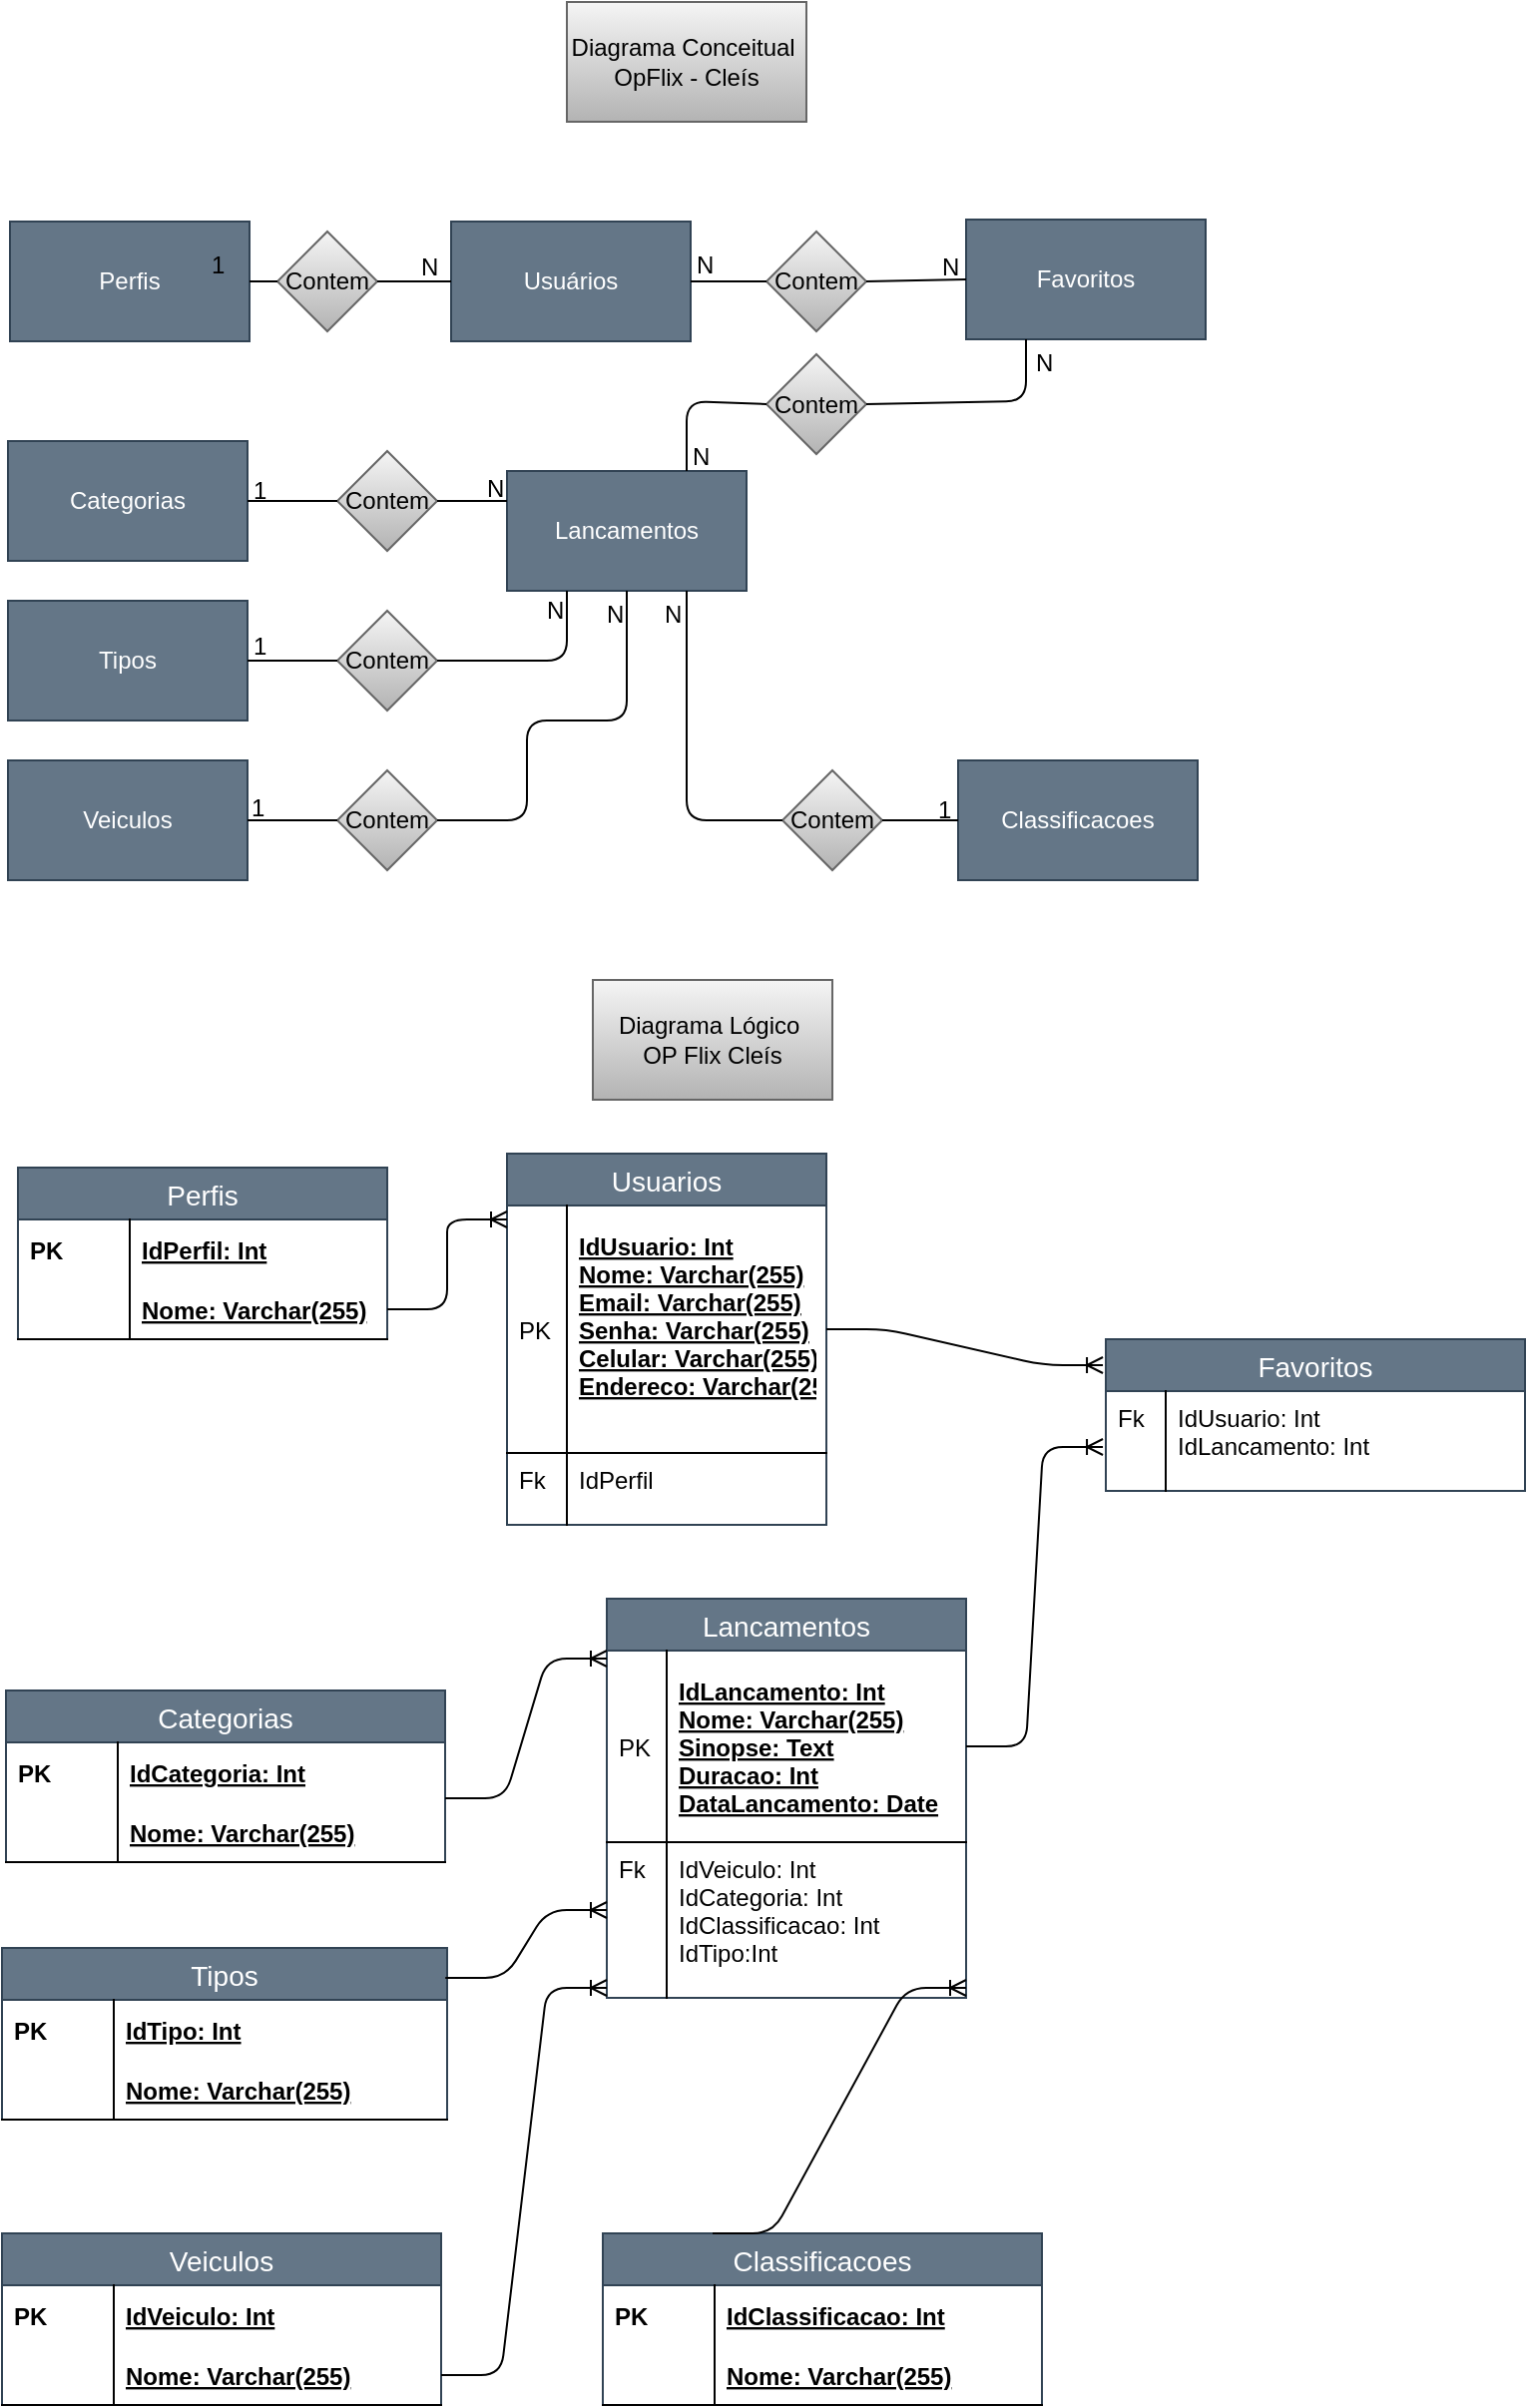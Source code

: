 <mxfile version="10.9.5" type="device"><diagram id="H9AumcKEiEWrxWl82y8S" name="Page-1"><mxGraphModel dx="926" dy="628" grid="1" gridSize="10" guides="1" tooltips="1" connect="1" arrows="1" fold="1" page="1" pageScale="1" pageWidth="827" pageHeight="1169" math="0" shadow="0"><root><mxCell id="0"/><mxCell id="1" parent="0"/><mxCell id="VzIx4KdgtkHNfSSzDCEh-1" value="Diagrama Conceitual&amp;nbsp;&lt;br&gt;OpFlix - Cleís" style="rounded=0;whiteSpace=wrap;html=1;gradientColor=#b3b3b3;fillColor=#f5f5f5;strokeColor=#666666;" parent="1" vertex="1"><mxGeometry x="300" y="110" width="120" height="60" as="geometry"/></mxCell><mxCell id="VzIx4KdgtkHNfSSzDCEh-2" value="Perfis" style="rounded=0;whiteSpace=wrap;html=1;fillColor=#647687;strokeColor=#314354;fontColor=#ffffff;" parent="1" vertex="1"><mxGeometry x="21" y="220" width="120" height="60" as="geometry"/></mxCell><mxCell id="VzIx4KdgtkHNfSSzDCEh-3" value="Usuários" style="rounded=0;whiteSpace=wrap;html=1;fillColor=#647687;strokeColor=#314354;fontColor=#ffffff;" parent="1" vertex="1"><mxGeometry x="242" y="220" width="120" height="60" as="geometry"/></mxCell><mxCell id="VzIx4KdgtkHNfSSzDCEh-4" value="Contem" style="rhombus;whiteSpace=wrap;html=1;gradientColor=#b3b3b3;fillColor=#f5f5f5;strokeColor=#666666;" parent="1" vertex="1"><mxGeometry x="155" y="225" width="50" height="50" as="geometry"/></mxCell><mxCell id="VzIx4KdgtkHNfSSzDCEh-6" value="" style="endArrow=none;html=1;entryX=0;entryY=0.5;entryDx=0;entryDy=0;exitX=1;exitY=0.5;exitDx=0;exitDy=0;" parent="1" source="VzIx4KdgtkHNfSSzDCEh-2" target="VzIx4KdgtkHNfSSzDCEh-4" edge="1"><mxGeometry width="50" height="50" relative="1" as="geometry"><mxPoint x="130" y="430" as="sourcePoint"/><mxPoint x="180" y="380" as="targetPoint"/></mxGeometry></mxCell><mxCell id="VzIx4KdgtkHNfSSzDCEh-7" value="" style="endArrow=none;html=1;entryX=0;entryY=0.5;entryDx=0;entryDy=0;exitX=1;exitY=0.5;exitDx=0;exitDy=0;" parent="1" source="VzIx4KdgtkHNfSSzDCEh-4" target="VzIx4KdgtkHNfSSzDCEh-3" edge="1"><mxGeometry width="50" height="50" relative="1" as="geometry"><mxPoint x="120" y="440" as="sourcePoint"/><mxPoint x="170" y="390" as="targetPoint"/></mxGeometry></mxCell><mxCell id="VzIx4KdgtkHNfSSzDCEh-8" value="1" style="text;html=1;resizable=0;points=[];autosize=1;align=left;verticalAlign=top;spacingTop=-4;" parent="1" vertex="1"><mxGeometry x="120" y="232" width="20" height="20" as="geometry"/></mxCell><mxCell id="VzIx4KdgtkHNfSSzDCEh-9" value="N" style="text;html=1;resizable=0;points=[];autosize=1;align=left;verticalAlign=top;spacingTop=-4;" parent="1" vertex="1"><mxGeometry x="225" y="233" width="20" height="20" as="geometry"/></mxCell><mxCell id="VzIx4KdgtkHNfSSzDCEh-10" value="Tipos" style="rounded=0;whiteSpace=wrap;html=1;fillColor=#647687;strokeColor=#314354;fontColor=#ffffff;" parent="1" vertex="1"><mxGeometry x="20" y="410" width="120" height="60" as="geometry"/></mxCell><mxCell id="VzIx4KdgtkHNfSSzDCEh-11" value="Categorias" style="rounded=0;whiteSpace=wrap;html=1;fillColor=#647687;strokeColor=#314354;fontColor=#ffffff;" parent="1" vertex="1"><mxGeometry x="20" y="330" width="120" height="60" as="geometry"/></mxCell><mxCell id="VzIx4KdgtkHNfSSzDCEh-12" value="Veiculos" style="rounded=0;whiteSpace=wrap;html=1;fillColor=#647687;strokeColor=#314354;fontColor=#ffffff;" parent="1" vertex="1"><mxGeometry x="20" y="490" width="120" height="60" as="geometry"/></mxCell><mxCell id="VzIx4KdgtkHNfSSzDCEh-14" value="Lancamentos" style="rounded=0;whiteSpace=wrap;html=1;fillColor=#647687;strokeColor=#314354;fontColor=#ffffff;" parent="1" vertex="1"><mxGeometry x="270" y="345" width="120" height="60" as="geometry"/></mxCell><mxCell id="VzIx4KdgtkHNfSSzDCEh-16" value="Contem" style="rhombus;whiteSpace=wrap;html=1;gradientColor=#b3b3b3;fillColor=#f5f5f5;strokeColor=#666666;" parent="1" vertex="1"><mxGeometry x="185" y="415" width="50" height="50" as="geometry"/></mxCell><mxCell id="VzIx4KdgtkHNfSSzDCEh-17" value="Contem" style="rhombus;whiteSpace=wrap;html=1;gradientColor=#b3b3b3;fillColor=#f5f5f5;strokeColor=#666666;" parent="1" vertex="1"><mxGeometry x="185" y="335" width="50" height="50" as="geometry"/></mxCell><mxCell id="VzIx4KdgtkHNfSSzDCEh-18" value="" style="endArrow=none;html=1;entryX=0;entryY=0.5;entryDx=0;entryDy=0;exitX=1;exitY=0.5;exitDx=0;exitDy=0;" parent="1" source="VzIx4KdgtkHNfSSzDCEh-11" target="VzIx4KdgtkHNfSSzDCEh-17" edge="1"><mxGeometry width="50" height="50" relative="1" as="geometry"><mxPoint x="100" y="510" as="sourcePoint"/><mxPoint x="150" y="460" as="targetPoint"/></mxGeometry></mxCell><mxCell id="VzIx4KdgtkHNfSSzDCEh-19" value="" style="endArrow=none;html=1;entryX=0;entryY=0.5;entryDx=0;entryDy=0;exitX=1;exitY=0.5;exitDx=0;exitDy=0;" parent="1" source="VzIx4KdgtkHNfSSzDCEh-10" target="VzIx4KdgtkHNfSSzDCEh-16" edge="1"><mxGeometry width="50" height="50" relative="1" as="geometry"><mxPoint x="150" y="540" as="sourcePoint"/><mxPoint x="200" y="490" as="targetPoint"/></mxGeometry></mxCell><mxCell id="VzIx4KdgtkHNfSSzDCEh-20" value="" style="endArrow=none;html=1;entryX=0;entryY=0.25;entryDx=0;entryDy=0;exitX=1;exitY=0.5;exitDx=0;exitDy=0;" parent="1" source="VzIx4KdgtkHNfSSzDCEh-17" target="VzIx4KdgtkHNfSSzDCEh-14" edge="1"><mxGeometry width="50" height="50" relative="1" as="geometry"><mxPoint x="200" y="540" as="sourcePoint"/><mxPoint x="250" y="490" as="targetPoint"/></mxGeometry></mxCell><mxCell id="VzIx4KdgtkHNfSSzDCEh-21" value="" style="endArrow=none;html=1;entryX=0.25;entryY=1;entryDx=0;entryDy=0;exitX=1;exitY=0.5;exitDx=0;exitDy=0;" parent="1" source="VzIx4KdgtkHNfSSzDCEh-16" target="VzIx4KdgtkHNfSSzDCEh-14" edge="1"><mxGeometry width="50" height="50" relative="1" as="geometry"><mxPoint x="220" y="550" as="sourcePoint"/><mxPoint x="270" y="500" as="targetPoint"/><Array as="points"><mxPoint x="300" y="440"/></Array></mxGeometry></mxCell><mxCell id="VzIx4KdgtkHNfSSzDCEh-28" value="Favoritos" style="rounded=0;whiteSpace=wrap;html=1;fillColor=#647687;strokeColor=#314354;fontColor=#ffffff;" parent="1" vertex="1"><mxGeometry x="500" y="219" width="120" height="60" as="geometry"/></mxCell><mxCell id="VzIx4KdgtkHNfSSzDCEh-29" value="Contem" style="rhombus;whiteSpace=wrap;html=1;gradientColor=#b3b3b3;fillColor=#f5f5f5;strokeColor=#666666;" parent="1" vertex="1"><mxGeometry x="400" y="286.5" width="50" height="50" as="geometry"/></mxCell><mxCell id="VzIx4KdgtkHNfSSzDCEh-30" value="Contem" style="rhombus;whiteSpace=wrap;html=1;gradientColor=#b3b3b3;fillColor=#f5f5f5;strokeColor=#666666;" parent="1" vertex="1"><mxGeometry x="400" y="225" width="50" height="50" as="geometry"/></mxCell><mxCell id="VzIx4KdgtkHNfSSzDCEh-31" value="" style="endArrow=none;html=1;entryX=0;entryY=0.5;entryDx=0;entryDy=0;" parent="1" source="VzIx4KdgtkHNfSSzDCEh-3" target="VzIx4KdgtkHNfSSzDCEh-30" edge="1"><mxGeometry width="50" height="50" relative="1" as="geometry"><mxPoint x="-50" y="520" as="sourcePoint"/><mxPoint y="470" as="targetPoint"/></mxGeometry></mxCell><mxCell id="VzIx4KdgtkHNfSSzDCEh-32" value="" style="endArrow=none;html=1;exitX=1;exitY=0.5;exitDx=0;exitDy=0;entryX=0;entryY=0.5;entryDx=0;entryDy=0;" parent="1" source="VzIx4KdgtkHNfSSzDCEh-30" target="VzIx4KdgtkHNfSSzDCEh-28" edge="1"><mxGeometry width="50" height="50" relative="1" as="geometry"><mxPoint x="-40" y="530" as="sourcePoint"/><mxPoint x="480" y="260" as="targetPoint"/></mxGeometry></mxCell><mxCell id="VzIx4KdgtkHNfSSzDCEh-33" value="" style="endArrow=none;html=1;entryX=0.25;entryY=1;entryDx=0;entryDy=0;exitX=1;exitY=0.5;exitDx=0;exitDy=0;" parent="1" source="VzIx4KdgtkHNfSSzDCEh-29" target="VzIx4KdgtkHNfSSzDCEh-28" edge="1"><mxGeometry width="50" height="50" relative="1" as="geometry"><mxPoint x="40" y="550" as="sourcePoint"/><mxPoint x="90" y="500" as="targetPoint"/><Array as="points"><mxPoint x="530" y="310"/></Array></mxGeometry></mxCell><mxCell id="VzIx4KdgtkHNfSSzDCEh-34" value="" style="endArrow=none;html=1;entryX=0;entryY=0.5;entryDx=0;entryDy=0;exitX=0.75;exitY=0;exitDx=0;exitDy=0;" parent="1" source="VzIx4KdgtkHNfSSzDCEh-14" target="VzIx4KdgtkHNfSSzDCEh-29" edge="1"><mxGeometry width="50" height="50" relative="1" as="geometry"><mxPoint x="10" y="580" as="sourcePoint"/><mxPoint x="60" y="530" as="targetPoint"/><Array as="points"><mxPoint x="360" y="310"/></Array></mxGeometry></mxCell><mxCell id="VzIx4KdgtkHNfSSzDCEh-35" value="N" style="text;html=1;resizable=0;points=[];autosize=1;align=left;verticalAlign=top;spacingTop=-4;" parent="1" vertex="1"><mxGeometry x="363" y="232" width="20" height="20" as="geometry"/></mxCell><mxCell id="VzIx4KdgtkHNfSSzDCEh-36" value="N" style="text;html=1;resizable=0;points=[];autosize=1;align=left;verticalAlign=top;spacingTop=-4;" parent="1" vertex="1"><mxGeometry x="486" y="233" width="20" height="20" as="geometry"/></mxCell><mxCell id="VzIx4KdgtkHNfSSzDCEh-37" value="N" style="text;html=1;resizable=0;points=[];autosize=1;align=left;verticalAlign=top;spacingTop=-4;" parent="1" vertex="1"><mxGeometry x="533" y="281" width="20" height="20" as="geometry"/></mxCell><mxCell id="VzIx4KdgtkHNfSSzDCEh-38" value="N" style="text;html=1;resizable=0;points=[];autosize=1;align=left;verticalAlign=top;spacingTop=-4;" parent="1" vertex="1"><mxGeometry x="361" y="328" width="20" height="20" as="geometry"/></mxCell><mxCell id="VzIx4KdgtkHNfSSzDCEh-39" value="N" style="text;html=1;resizable=0;points=[];autosize=1;align=left;verticalAlign=top;spacingTop=-4;" parent="1" vertex="1"><mxGeometry x="258" y="344" width="20" height="20" as="geometry"/></mxCell><mxCell id="VzIx4KdgtkHNfSSzDCEh-40" value="1" style="text;html=1;resizable=0;points=[];autosize=1;align=left;verticalAlign=top;spacingTop=-4;" parent="1" vertex="1"><mxGeometry x="141" y="345" width="20" height="20" as="geometry"/></mxCell><mxCell id="VzIx4KdgtkHNfSSzDCEh-43" value="1" style="text;html=1;resizable=0;points=[];autosize=1;align=left;verticalAlign=top;spacingTop=-4;" parent="1" vertex="1"><mxGeometry x="141" y="423" width="20" height="20" as="geometry"/></mxCell><mxCell id="VzIx4KdgtkHNfSSzDCEh-44" value="N" style="text;html=1;resizable=0;points=[];autosize=1;align=left;verticalAlign=top;spacingTop=-4;" parent="1" vertex="1"><mxGeometry x="288" y="405" width="20" height="20" as="geometry"/></mxCell><mxCell id="VzIx4KdgtkHNfSSzDCEh-47" value="Diagrama Lógico&amp;nbsp;&lt;br&gt;OP Flix Cleís" style="rounded=0;whiteSpace=wrap;html=1;fillColor=#f5f5f5;strokeColor=#666666;gradientColor=#b3b3b3;" parent="1" vertex="1"><mxGeometry x="313" y="600" width="120" height="60" as="geometry"/></mxCell><mxCell id="VzIx4KdgtkHNfSSzDCEh-48" value="Perfis" style="swimlane;fontStyle=0;childLayout=stackLayout;horizontal=1;startSize=26;fillColor=#647687;horizontalStack=0;resizeParent=1;resizeParentMax=0;resizeLast=0;collapsible=1;marginBottom=0;swimlaneFillColor=#ffffff;align=center;fontSize=14;strokeColor=#314354;fontColor=#ffffff;" parent="1" vertex="1"><mxGeometry x="25" y="694" width="185" height="86" as="geometry"/></mxCell><mxCell id="VzIx4KdgtkHNfSSzDCEh-49" value="IdPerfil: Int" style="shape=partialRectangle;top=0;left=0;right=0;bottom=0;align=left;verticalAlign=middle;fillColor=none;spacingLeft=60;spacingRight=4;overflow=hidden;rotatable=0;points=[[0,0.5],[1,0.5]];portConstraint=eastwest;dropTarget=0;fontStyle=5;fontSize=12;" parent="VzIx4KdgtkHNfSSzDCEh-48" vertex="1"><mxGeometry y="26" width="185" height="30" as="geometry"/></mxCell><mxCell id="VzIx4KdgtkHNfSSzDCEh-50" value="PK" style="shape=partialRectangle;fontStyle=1;top=0;left=0;bottom=0;fillColor=none;align=left;verticalAlign=middle;spacingLeft=4;spacingRight=4;overflow=hidden;rotatable=0;points=[];portConstraint=eastwest;part=1;fontSize=12;" parent="VzIx4KdgtkHNfSSzDCEh-49" vertex="1" connectable="0"><mxGeometry width="56" height="30" as="geometry"/></mxCell><mxCell id="VzIx4KdgtkHNfSSzDCEh-51" value="Nome: Varchar(255)" style="shape=partialRectangle;top=0;left=0;right=0;bottom=1;align=left;verticalAlign=middle;fillColor=none;spacingLeft=60;spacingRight=4;overflow=hidden;rotatable=0;points=[[0,0.5],[1,0.5]];portConstraint=eastwest;dropTarget=0;fontStyle=5;fontSize=12;" parent="VzIx4KdgtkHNfSSzDCEh-48" vertex="1"><mxGeometry y="56" width="185" height="30" as="geometry"/></mxCell><mxCell id="VzIx4KdgtkHNfSSzDCEh-52" value="" style="shape=partialRectangle;fontStyle=1;top=0;left=0;bottom=0;fillColor=none;align=left;verticalAlign=middle;spacingLeft=4;spacingRight=4;overflow=hidden;rotatable=0;points=[];portConstraint=eastwest;part=1;fontSize=12;" parent="VzIx4KdgtkHNfSSzDCEh-51" vertex="1" connectable="0"><mxGeometry width="56" height="30" as="geometry"/></mxCell><mxCell id="VzIx4KdgtkHNfSSzDCEh-55" value="Categorias" style="swimlane;fontStyle=0;childLayout=stackLayout;horizontal=1;startSize=26;fillColor=#647687;horizontalStack=0;resizeParent=1;resizeParentMax=0;resizeLast=0;collapsible=1;marginBottom=0;swimlaneFillColor=#ffffff;align=center;fontSize=14;strokeColor=#314354;fontColor=#ffffff;" parent="1" vertex="1"><mxGeometry x="19" y="956" width="220" height="86" as="geometry"/></mxCell><mxCell id="VzIx4KdgtkHNfSSzDCEh-56" value="IdCategoria: Int" style="shape=partialRectangle;top=0;left=0;right=0;bottom=0;align=left;verticalAlign=middle;fillColor=none;spacingLeft=60;spacingRight=4;overflow=hidden;rotatable=0;points=[[0,0.5],[1,0.5]];portConstraint=eastwest;dropTarget=0;fontStyle=5;fontSize=12;" parent="VzIx4KdgtkHNfSSzDCEh-55" vertex="1"><mxGeometry y="26" width="220" height="30" as="geometry"/></mxCell><mxCell id="VzIx4KdgtkHNfSSzDCEh-57" value="PK" style="shape=partialRectangle;fontStyle=1;top=0;left=0;bottom=0;fillColor=none;align=left;verticalAlign=middle;spacingLeft=4;spacingRight=4;overflow=hidden;rotatable=0;points=[];portConstraint=eastwest;part=1;fontSize=12;" parent="VzIx4KdgtkHNfSSzDCEh-56" vertex="1" connectable="0"><mxGeometry width="56" height="30" as="geometry"/></mxCell><mxCell id="VzIx4KdgtkHNfSSzDCEh-58" value="Nome: Varchar(255)" style="shape=partialRectangle;top=0;left=0;right=0;bottom=1;align=left;verticalAlign=middle;fillColor=none;spacingLeft=60;spacingRight=4;overflow=hidden;rotatable=0;points=[[0,0.5],[1,0.5]];portConstraint=eastwest;dropTarget=0;fontStyle=5;fontSize=12;" parent="VzIx4KdgtkHNfSSzDCEh-55" vertex="1"><mxGeometry y="56" width="220" height="30" as="geometry"/></mxCell><mxCell id="VzIx4KdgtkHNfSSzDCEh-59" value="" style="shape=partialRectangle;fontStyle=1;top=0;left=0;bottom=0;fillColor=none;align=left;verticalAlign=middle;spacingLeft=4;spacingRight=4;overflow=hidden;rotatable=0;points=[];portConstraint=eastwest;part=1;fontSize=12;" parent="VzIx4KdgtkHNfSSzDCEh-58" vertex="1" connectable="0"><mxGeometry width="56" height="30" as="geometry"/></mxCell><mxCell id="VzIx4KdgtkHNfSSzDCEh-62" value="Tipos" style="swimlane;fontStyle=0;childLayout=stackLayout;horizontal=1;startSize=26;fillColor=#647687;horizontalStack=0;resizeParent=1;resizeParentMax=0;resizeLast=0;collapsible=1;marginBottom=0;swimlaneFillColor=#ffffff;align=center;fontSize=14;strokeColor=#314354;fontColor=#ffffff;" parent="1" vertex="1"><mxGeometry x="17" y="1085" width="223" height="86" as="geometry"/></mxCell><mxCell id="VzIx4KdgtkHNfSSzDCEh-63" value="IdTipo: Int" style="shape=partialRectangle;top=0;left=0;right=0;bottom=0;align=left;verticalAlign=middle;fillColor=none;spacingLeft=60;spacingRight=4;overflow=hidden;rotatable=0;points=[[0,0.5],[1,0.5]];portConstraint=eastwest;dropTarget=0;fontStyle=5;fontSize=12;" parent="VzIx4KdgtkHNfSSzDCEh-62" vertex="1"><mxGeometry y="26" width="223" height="30" as="geometry"/></mxCell><mxCell id="VzIx4KdgtkHNfSSzDCEh-64" value="PK" style="shape=partialRectangle;fontStyle=1;top=0;left=0;bottom=0;fillColor=none;align=left;verticalAlign=middle;spacingLeft=4;spacingRight=4;overflow=hidden;rotatable=0;points=[];portConstraint=eastwest;part=1;fontSize=12;" parent="VzIx4KdgtkHNfSSzDCEh-63" vertex="1" connectable="0"><mxGeometry width="56" height="30" as="geometry"/></mxCell><mxCell id="VzIx4KdgtkHNfSSzDCEh-65" value="Nome: Varchar(255)" style="shape=partialRectangle;top=0;left=0;right=0;bottom=1;align=left;verticalAlign=middle;fillColor=none;spacingLeft=60;spacingRight=4;overflow=hidden;rotatable=0;points=[[0,0.5],[1,0.5]];portConstraint=eastwest;dropTarget=0;fontStyle=5;fontSize=12;" parent="VzIx4KdgtkHNfSSzDCEh-62" vertex="1"><mxGeometry y="56" width="223" height="30" as="geometry"/></mxCell><mxCell id="VzIx4KdgtkHNfSSzDCEh-66" value="" style="shape=partialRectangle;fontStyle=1;top=0;left=0;bottom=0;fillColor=none;align=left;verticalAlign=middle;spacingLeft=4;spacingRight=4;overflow=hidden;rotatable=0;points=[];portConstraint=eastwest;part=1;fontSize=12;" parent="VzIx4KdgtkHNfSSzDCEh-65" vertex="1" connectable="0"><mxGeometry width="56" height="30" as="geometry"/></mxCell><mxCell id="VzIx4KdgtkHNfSSzDCEh-67" value="Usuarios" style="swimlane;fontStyle=0;childLayout=stackLayout;horizontal=1;startSize=26;fillColor=#647687;horizontalStack=0;resizeParent=1;resizeParentMax=0;resizeLast=0;collapsible=1;marginBottom=0;swimlaneFillColor=#ffffff;align=center;fontSize=14;strokeColor=#314354;fontColor=#ffffff;" parent="1" vertex="1"><mxGeometry x="270" y="687" width="160" height="186" as="geometry"/></mxCell><mxCell id="VzIx4KdgtkHNfSSzDCEh-68" value="IdUsuario: Int&#10;Nome: Varchar(255)&#10;Email: Varchar(255)&#10;Senha: Varchar(255)&#10;Celular: Varchar(255)&#10;Endereco: Varchar(255)&#10;" style="shape=partialRectangle;top=0;left=0;right=0;bottom=1;align=left;verticalAlign=middle;fillColor=none;spacingLeft=34;spacingRight=4;overflow=hidden;rotatable=0;points=[[0,0.5],[1,0.5]];portConstraint=eastwest;dropTarget=0;fontStyle=5;fontSize=12;" parent="VzIx4KdgtkHNfSSzDCEh-67" vertex="1"><mxGeometry y="26" width="160" height="124" as="geometry"/></mxCell><mxCell id="VzIx4KdgtkHNfSSzDCEh-69" value="PK" style="shape=partialRectangle;top=0;left=0;bottom=0;fillColor=none;align=left;verticalAlign=middle;spacingLeft=4;spacingRight=4;overflow=hidden;rotatable=0;points=[];portConstraint=eastwest;part=1;fontSize=12;" parent="VzIx4KdgtkHNfSSzDCEh-68" vertex="1" connectable="0"><mxGeometry width="30" height="124.0" as="geometry"/></mxCell><mxCell id="VzIx4KdgtkHNfSSzDCEh-72" value="IdPerfil" style="shape=partialRectangle;top=0;left=0;right=0;bottom=0;align=left;verticalAlign=top;fillColor=none;spacingLeft=34;spacingRight=4;overflow=hidden;rotatable=0;points=[[0,0.5],[1,0.5]];portConstraint=eastwest;dropTarget=0;fontSize=12;" parent="VzIx4KdgtkHNfSSzDCEh-67" vertex="1"><mxGeometry y="150" width="160" height="26" as="geometry"/></mxCell><mxCell id="VzIx4KdgtkHNfSSzDCEh-73" value="Fk" style="shape=partialRectangle;top=0;left=0;bottom=0;fillColor=none;align=left;verticalAlign=top;spacingLeft=4;spacingRight=4;overflow=hidden;rotatable=0;points=[];portConstraint=eastwest;part=1;fontSize=12;" parent="VzIx4KdgtkHNfSSzDCEh-72" vertex="1" connectable="0"><mxGeometry width="30" height="26" as="geometry"/></mxCell><mxCell id="VzIx4KdgtkHNfSSzDCEh-76" value="" style="shape=partialRectangle;top=0;left=0;right=0;bottom=0;align=left;verticalAlign=top;fillColor=none;spacingLeft=34;spacingRight=4;overflow=hidden;rotatable=0;points=[[0,0.5],[1,0.5]];portConstraint=eastwest;dropTarget=0;fontSize=12;" parent="VzIx4KdgtkHNfSSzDCEh-67" vertex="1"><mxGeometry y="176" width="160" height="10" as="geometry"/></mxCell><mxCell id="VzIx4KdgtkHNfSSzDCEh-77" value="" style="shape=partialRectangle;top=0;left=0;bottom=0;fillColor=none;align=left;verticalAlign=top;spacingLeft=4;spacingRight=4;overflow=hidden;rotatable=0;points=[];portConstraint=eastwest;part=1;fontSize=12;" parent="VzIx4KdgtkHNfSSzDCEh-76" vertex="1" connectable="0"><mxGeometry width="30" height="10" as="geometry"/></mxCell><mxCell id="VzIx4KdgtkHNfSSzDCEh-80" value="" style="edgeStyle=entityRelationEdgeStyle;fontSize=12;html=1;endArrow=ERoneToMany;exitX=1;exitY=0.5;exitDx=0;exitDy=0;" parent="1" source="VzIx4KdgtkHNfSSzDCEh-51" edge="1"><mxGeometry width="100" height="100" relative="1" as="geometry"><mxPoint x="210" y="810" as="sourcePoint"/><mxPoint x="270" y="720" as="targetPoint"/></mxGeometry></mxCell><mxCell id="VzIx4KdgtkHNfSSzDCEh-93" value="Lancamentos" style="swimlane;fontStyle=0;childLayout=stackLayout;horizontal=1;startSize=26;fillColor=#647687;horizontalStack=0;resizeParent=1;resizeParentMax=0;resizeLast=0;collapsible=1;marginBottom=0;swimlaneFillColor=#ffffff;align=center;fontSize=14;strokeColor=#314354;fontColor=#ffffff;" parent="1" vertex="1"><mxGeometry x="320" y="910" width="180" height="200" as="geometry"/></mxCell><mxCell id="VzIx4KdgtkHNfSSzDCEh-94" value="IdLancamento: Int&#10;Nome: Varchar(255)&#10;Sinopse: Text&#10;Duracao: Int&#10;DataLancamento: Date" style="shape=partialRectangle;top=0;left=0;right=0;bottom=1;align=left;verticalAlign=middle;fillColor=none;spacingLeft=34;spacingRight=4;overflow=hidden;rotatable=0;points=[[0,0.5],[1,0.5]];portConstraint=eastwest;dropTarget=0;fontStyle=5;fontSize=12;" parent="VzIx4KdgtkHNfSSzDCEh-93" vertex="1"><mxGeometry y="26" width="180" height="96" as="geometry"/></mxCell><mxCell id="VzIx4KdgtkHNfSSzDCEh-95" value="PK" style="shape=partialRectangle;top=0;left=0;bottom=0;fillColor=none;align=left;verticalAlign=middle;spacingLeft=4;spacingRight=4;overflow=hidden;rotatable=0;points=[];portConstraint=eastwest;part=1;fontSize=12;" parent="VzIx4KdgtkHNfSSzDCEh-94" vertex="1" connectable="0"><mxGeometry width="30" height="96.0" as="geometry"/></mxCell><mxCell id="VzIx4KdgtkHNfSSzDCEh-96" value="IdVeiculo: Int&#10;IdCategoria: Int&#10;IdClassificacao: Int&#10;IdTipo:Int" style="shape=partialRectangle;top=0;left=0;right=0;bottom=0;align=left;verticalAlign=top;fillColor=none;spacingLeft=34;spacingRight=4;overflow=hidden;rotatable=0;points=[[0,0.5],[1,0.5]];portConstraint=eastwest;dropTarget=0;fontSize=12;" parent="VzIx4KdgtkHNfSSzDCEh-93" vertex="1"><mxGeometry y="122" width="180" height="68" as="geometry"/></mxCell><mxCell id="VzIx4KdgtkHNfSSzDCEh-97" value="Fk" style="shape=partialRectangle;top=0;left=0;bottom=0;fillColor=none;align=left;verticalAlign=top;spacingLeft=4;spacingRight=4;overflow=hidden;rotatable=0;points=[];portConstraint=eastwest;part=1;fontSize=12;" parent="VzIx4KdgtkHNfSSzDCEh-96" vertex="1" connectable="0"><mxGeometry width="30" height="68" as="geometry"/></mxCell><mxCell id="VzIx4KdgtkHNfSSzDCEh-98" value="" style="shape=partialRectangle;top=0;left=0;right=0;bottom=0;align=left;verticalAlign=top;fillColor=none;spacingLeft=34;spacingRight=4;overflow=hidden;rotatable=0;points=[[0,0.5],[1,0.5]];portConstraint=eastwest;dropTarget=0;fontSize=12;" parent="VzIx4KdgtkHNfSSzDCEh-93" vertex="1"><mxGeometry y="190" width="180" height="10" as="geometry"/></mxCell><mxCell id="VzIx4KdgtkHNfSSzDCEh-99" value="" style="shape=partialRectangle;top=0;left=0;bottom=0;fillColor=none;align=left;verticalAlign=top;spacingLeft=4;spacingRight=4;overflow=hidden;rotatable=0;points=[];portConstraint=eastwest;part=1;fontSize=12;" parent="VzIx4KdgtkHNfSSzDCEh-98" vertex="1" connectable="0"><mxGeometry width="30" height="10" as="geometry"/></mxCell><mxCell id="VzIx4KdgtkHNfSSzDCEh-100" value="" style="edgeStyle=entityRelationEdgeStyle;fontSize=12;html=1;endArrow=ERoneToMany;exitX=1;exitY=-0.067;exitDx=0;exitDy=0;exitPerimeter=0;" parent="1" source="VzIx4KdgtkHNfSSzDCEh-58" edge="1"><mxGeometry width="100" height="100" relative="1" as="geometry"><mxPoint x="240" y="1040" as="sourcePoint"/><mxPoint x="320" y="940" as="targetPoint"/></mxGeometry></mxCell><mxCell id="VzIx4KdgtkHNfSSzDCEh-101" value="" style="edgeStyle=entityRelationEdgeStyle;fontSize=12;html=1;endArrow=ERoneToMany;entryX=0;entryY=0.5;entryDx=0;entryDy=0;exitX=0.996;exitY=0.174;exitDx=0;exitDy=0;exitPerimeter=0;" parent="1" source="VzIx4KdgtkHNfSSzDCEh-62" target="VzIx4KdgtkHNfSSzDCEh-96" edge="1"><mxGeometry width="100" height="100" relative="1" as="geometry"><mxPoint x="250" y="1190" as="sourcePoint"/><mxPoint x="350" y="1090" as="targetPoint"/></mxGeometry></mxCell><mxCell id="VzIx4KdgtkHNfSSzDCEh-102" value="Veiculos" style="swimlane;fontStyle=0;childLayout=stackLayout;horizontal=1;startSize=26;fillColor=#647687;horizontalStack=0;resizeParent=1;resizeParentMax=0;resizeLast=0;collapsible=1;marginBottom=0;swimlaneFillColor=#ffffff;align=center;fontSize=14;strokeColor=#314354;fontColor=#ffffff;" parent="1" vertex="1"><mxGeometry x="17" y="1228" width="220" height="86" as="geometry"/></mxCell><mxCell id="VzIx4KdgtkHNfSSzDCEh-103" value="IdVeiculo: Int" style="shape=partialRectangle;top=0;left=0;right=0;bottom=0;align=left;verticalAlign=middle;fillColor=none;spacingLeft=60;spacingRight=4;overflow=hidden;rotatable=0;points=[[0,0.5],[1,0.5]];portConstraint=eastwest;dropTarget=0;fontStyle=5;fontSize=12;" parent="VzIx4KdgtkHNfSSzDCEh-102" vertex="1"><mxGeometry y="26" width="220" height="30" as="geometry"/></mxCell><mxCell id="VzIx4KdgtkHNfSSzDCEh-104" value="PK" style="shape=partialRectangle;fontStyle=1;top=0;left=0;bottom=0;fillColor=none;align=left;verticalAlign=middle;spacingLeft=4;spacingRight=4;overflow=hidden;rotatable=0;points=[];portConstraint=eastwest;part=1;fontSize=12;" parent="VzIx4KdgtkHNfSSzDCEh-103" vertex="1" connectable="0"><mxGeometry width="56" height="30" as="geometry"/></mxCell><mxCell id="VzIx4KdgtkHNfSSzDCEh-105" value="Nome: Varchar(255)" style="shape=partialRectangle;top=0;left=0;right=0;bottom=1;align=left;verticalAlign=middle;fillColor=none;spacingLeft=60;spacingRight=4;overflow=hidden;rotatable=0;points=[[0,0.5],[1,0.5]];portConstraint=eastwest;dropTarget=0;fontStyle=5;fontSize=12;" parent="VzIx4KdgtkHNfSSzDCEh-102" vertex="1"><mxGeometry y="56" width="220" height="30" as="geometry"/></mxCell><mxCell id="VzIx4KdgtkHNfSSzDCEh-106" value="" style="shape=partialRectangle;fontStyle=1;top=0;left=0;bottom=0;fillColor=none;align=left;verticalAlign=middle;spacingLeft=4;spacingRight=4;overflow=hidden;rotatable=0;points=[];portConstraint=eastwest;part=1;fontSize=12;" parent="VzIx4KdgtkHNfSSzDCEh-105" vertex="1" connectable="0"><mxGeometry width="56" height="30" as="geometry"/></mxCell><mxCell id="MgeQGmxmQixUi6YKmrR7-1" value="" style="edgeStyle=entityRelationEdgeStyle;fontSize=12;html=1;endArrow=ERoneToMany;exitX=1;exitY=0.5;exitDx=0;exitDy=0;entryX=0;entryY=0.5;entryDx=0;entryDy=0;" parent="1" source="VzIx4KdgtkHNfSSzDCEh-105" target="VzIx4KdgtkHNfSSzDCEh-98" edge="1"><mxGeometry width="100" height="100" relative="1" as="geometry"><mxPoint x="520" y="1240" as="sourcePoint"/><mxPoint x="580" y="1060" as="targetPoint"/></mxGeometry></mxCell><mxCell id="MgeQGmxmQixUi6YKmrR7-2" value="Favoritos" style="swimlane;fontStyle=0;childLayout=stackLayout;horizontal=1;startSize=26;fillColor=#647687;horizontalStack=0;resizeParent=1;resizeParentMax=0;resizeLast=0;collapsible=1;marginBottom=0;swimlaneFillColor=#ffffff;align=center;fontSize=14;strokeColor=#314354;fontColor=#ffffff;" parent="1" vertex="1"><mxGeometry x="570" y="780" width="210" height="76" as="geometry"/></mxCell><mxCell id="MgeQGmxmQixUi6YKmrR7-5" value="IdUsuario: Int&#10;IdLancamento: Int" style="shape=partialRectangle;top=0;left=0;right=0;bottom=0;align=left;verticalAlign=top;fillColor=none;spacingLeft=34;spacingRight=4;overflow=hidden;rotatable=0;points=[[0,0.5],[1,0.5]];portConstraint=eastwest;dropTarget=0;fontSize=12;" parent="MgeQGmxmQixUi6YKmrR7-2" vertex="1"><mxGeometry y="26" width="210" height="40" as="geometry"/></mxCell><mxCell id="MgeQGmxmQixUi6YKmrR7-6" value="Fk" style="shape=partialRectangle;top=0;left=0;bottom=0;fillColor=none;align=left;verticalAlign=top;spacingLeft=4;spacingRight=4;overflow=hidden;rotatable=0;points=[];portConstraint=eastwest;part=1;fontSize=12;" parent="MgeQGmxmQixUi6YKmrR7-5" vertex="1" connectable="0"><mxGeometry width="30" height="40" as="geometry"/></mxCell><mxCell id="MgeQGmxmQixUi6YKmrR7-7" value="" style="shape=partialRectangle;top=0;left=0;right=0;bottom=0;align=left;verticalAlign=top;fillColor=none;spacingLeft=34;spacingRight=4;overflow=hidden;rotatable=0;points=[[0,0.5],[1,0.5]];portConstraint=eastwest;dropTarget=0;fontSize=12;" parent="MgeQGmxmQixUi6YKmrR7-2" vertex="1"><mxGeometry y="66" width="210" height="10" as="geometry"/></mxCell><mxCell id="MgeQGmxmQixUi6YKmrR7-8" value="" style="shape=partialRectangle;top=0;left=0;bottom=0;fillColor=none;align=left;verticalAlign=top;spacingLeft=4;spacingRight=4;overflow=hidden;rotatable=0;points=[];portConstraint=eastwest;part=1;fontSize=12;" parent="MgeQGmxmQixUi6YKmrR7-7" vertex="1" connectable="0"><mxGeometry width="30" height="10" as="geometry"/></mxCell><mxCell id="MgeQGmxmQixUi6YKmrR7-9" value="" style="edgeStyle=entityRelationEdgeStyle;fontSize=12;html=1;endArrow=ERoneToMany;exitX=1;exitY=0.5;exitDx=0;exitDy=0;entryX=-0.007;entryY=0.7;entryDx=0;entryDy=0;entryPerimeter=0;" parent="1" source="VzIx4KdgtkHNfSSzDCEh-94" target="MgeQGmxmQixUi6YKmrR7-5" edge="1"><mxGeometry width="100" height="100" relative="1" as="geometry"><mxPoint x="530" y="970" as="sourcePoint"/><mxPoint x="600" y="870" as="targetPoint"/></mxGeometry></mxCell><mxCell id="MgeQGmxmQixUi6YKmrR7-11" value="" style="edgeStyle=entityRelationEdgeStyle;fontSize=12;html=1;endArrow=ERoneToMany;entryX=-0.007;entryY=0.171;entryDx=0;entryDy=0;entryPerimeter=0;exitX=1;exitY=0.5;exitDx=0;exitDy=0;" parent="1" source="VzIx4KdgtkHNfSSzDCEh-68" target="MgeQGmxmQixUi6YKmrR7-2" edge="1"><mxGeometry width="100" height="100" relative="1" as="geometry"><mxPoint x="470" y="750" as="sourcePoint"/><mxPoint x="550" y="770" as="targetPoint"/></mxGeometry></mxCell><mxCell id="By6owxKDIW2Wx2eyhDw_-1" value="Contem" style="rhombus;whiteSpace=wrap;html=1;gradientColor=#b3b3b3;fillColor=#f5f5f5;strokeColor=#666666;" vertex="1" parent="1"><mxGeometry x="185" y="495" width="50" height="50" as="geometry"/></mxCell><mxCell id="By6owxKDIW2Wx2eyhDw_-2" value="" style="endArrow=none;html=1;entryX=0;entryY=0.5;entryDx=0;entryDy=0;exitX=1;exitY=0.5;exitDx=0;exitDy=0;" edge="1" parent="1" source="VzIx4KdgtkHNfSSzDCEh-12" target="By6owxKDIW2Wx2eyhDw_-1"><mxGeometry width="50" height="50" relative="1" as="geometry"><mxPoint x="10" y="640" as="sourcePoint"/><mxPoint x="60" y="590" as="targetPoint"/></mxGeometry></mxCell><mxCell id="By6owxKDIW2Wx2eyhDw_-3" value="" style="endArrow=none;html=1;entryX=0.5;entryY=1;entryDx=0;entryDy=0;exitX=1;exitY=0.5;exitDx=0;exitDy=0;" edge="1" parent="1" source="By6owxKDIW2Wx2eyhDw_-1" target="VzIx4KdgtkHNfSSzDCEh-14"><mxGeometry width="50" height="50" relative="1" as="geometry"><mxPoint x="100" y="620" as="sourcePoint"/><mxPoint x="150" y="570" as="targetPoint"/><Array as="points"><mxPoint x="280" y="520"/><mxPoint x="280" y="470"/><mxPoint x="330" y="470"/></Array></mxGeometry></mxCell><mxCell id="By6owxKDIW2Wx2eyhDw_-4" value="Classificacoes" style="rounded=0;whiteSpace=wrap;html=1;fillColor=#647687;strokeColor=#314354;fontColor=#ffffff;" vertex="1" parent="1"><mxGeometry x="496" y="490" width="120" height="60" as="geometry"/></mxCell><mxCell id="By6owxKDIW2Wx2eyhDw_-5" value="Contem" style="rhombus;whiteSpace=wrap;html=1;gradientColor=#b3b3b3;fillColor=#f5f5f5;strokeColor=#666666;" vertex="1" parent="1"><mxGeometry x="408" y="495" width="50" height="50" as="geometry"/></mxCell><mxCell id="By6owxKDIW2Wx2eyhDw_-8" value="" style="endArrow=none;html=1;entryX=0;entryY=0.5;entryDx=0;entryDy=0;exitX=1;exitY=0.5;exitDx=0;exitDy=0;" edge="1" parent="1" source="By6owxKDIW2Wx2eyhDw_-5" target="By6owxKDIW2Wx2eyhDw_-4"><mxGeometry width="50" height="50" relative="1" as="geometry"><mxPoint x="200" y="670" as="sourcePoint"/><mxPoint x="250" y="620" as="targetPoint"/></mxGeometry></mxCell><mxCell id="By6owxKDIW2Wx2eyhDw_-9" value="" style="endArrow=none;html=1;entryX=0;entryY=0.5;entryDx=0;entryDy=0;exitX=0.75;exitY=1;exitDx=0;exitDy=0;" edge="1" parent="1" source="VzIx4KdgtkHNfSSzDCEh-14" target="By6owxKDIW2Wx2eyhDw_-5"><mxGeometry width="50" height="50" relative="1" as="geometry"><mxPoint x="270" y="650" as="sourcePoint"/><mxPoint x="320" y="600" as="targetPoint"/><Array as="points"><mxPoint x="360" y="520"/></Array></mxGeometry></mxCell><mxCell id="By6owxKDIW2Wx2eyhDw_-10" value="1" style="text;html=1;resizable=0;points=[];autosize=1;align=left;verticalAlign=top;spacingTop=-4;" vertex="1" parent="1"><mxGeometry x="140" y="504" width="20" height="20" as="geometry"/></mxCell><mxCell id="By6owxKDIW2Wx2eyhDw_-11" value="N" style="text;html=1;resizable=0;points=[];autosize=1;align=left;verticalAlign=top;spacingTop=-4;" vertex="1" parent="1"><mxGeometry x="318" y="407" width="20" height="20" as="geometry"/></mxCell><mxCell id="By6owxKDIW2Wx2eyhDw_-12" value="1" style="text;html=1;resizable=0;points=[];autosize=1;align=left;verticalAlign=top;spacingTop=-4;" vertex="1" parent="1"><mxGeometry x="484" y="505" width="20" height="20" as="geometry"/></mxCell><mxCell id="By6owxKDIW2Wx2eyhDw_-13" value="N" style="text;html=1;resizable=0;points=[];autosize=1;align=left;verticalAlign=top;spacingTop=-4;" vertex="1" parent="1"><mxGeometry x="347" y="407" width="20" height="20" as="geometry"/></mxCell><mxCell id="By6owxKDIW2Wx2eyhDw_-14" value="Classificacoes" style="swimlane;fontStyle=0;childLayout=stackLayout;horizontal=1;startSize=26;fillColor=#647687;horizontalStack=0;resizeParent=1;resizeParentMax=0;resizeLast=0;collapsible=1;marginBottom=0;swimlaneFillColor=#ffffff;align=center;fontSize=14;strokeColor=#314354;fontColor=#ffffff;" vertex="1" parent="1"><mxGeometry x="318" y="1228" width="220" height="86" as="geometry"/></mxCell><mxCell id="By6owxKDIW2Wx2eyhDw_-15" value="IdClassificacao: Int" style="shape=partialRectangle;top=0;left=0;right=0;bottom=0;align=left;verticalAlign=middle;fillColor=none;spacingLeft=60;spacingRight=4;overflow=hidden;rotatable=0;points=[[0,0.5],[1,0.5]];portConstraint=eastwest;dropTarget=0;fontStyle=5;fontSize=12;" vertex="1" parent="By6owxKDIW2Wx2eyhDw_-14"><mxGeometry y="26" width="220" height="30" as="geometry"/></mxCell><mxCell id="By6owxKDIW2Wx2eyhDw_-16" value="PK" style="shape=partialRectangle;fontStyle=1;top=0;left=0;bottom=0;fillColor=none;align=left;verticalAlign=middle;spacingLeft=4;spacingRight=4;overflow=hidden;rotatable=0;points=[];portConstraint=eastwest;part=1;fontSize=12;" vertex="1" connectable="0" parent="By6owxKDIW2Wx2eyhDw_-15"><mxGeometry width="56" height="30" as="geometry"/></mxCell><mxCell id="By6owxKDIW2Wx2eyhDw_-17" value="Nome: Varchar(255)" style="shape=partialRectangle;top=0;left=0;right=0;bottom=1;align=left;verticalAlign=middle;fillColor=none;spacingLeft=60;spacingRight=4;overflow=hidden;rotatable=0;points=[[0,0.5],[1,0.5]];portConstraint=eastwest;dropTarget=0;fontStyle=5;fontSize=12;" vertex="1" parent="By6owxKDIW2Wx2eyhDw_-14"><mxGeometry y="56" width="220" height="30" as="geometry"/></mxCell><mxCell id="By6owxKDIW2Wx2eyhDw_-18" value="" style="shape=partialRectangle;fontStyle=1;top=0;left=0;bottom=0;fillColor=none;align=left;verticalAlign=middle;spacingLeft=4;spacingRight=4;overflow=hidden;rotatable=0;points=[];portConstraint=eastwest;part=1;fontSize=12;" vertex="1" connectable="0" parent="By6owxKDIW2Wx2eyhDw_-17"><mxGeometry width="56" height="30" as="geometry"/></mxCell><mxCell id="By6owxKDIW2Wx2eyhDw_-24" value="" style="edgeStyle=entityRelationEdgeStyle;fontSize=12;html=1;endArrow=ERoneToMany;entryX=1;entryY=0.5;entryDx=0;entryDy=0;exitX=0.25;exitY=0;exitDx=0;exitDy=0;" edge="1" parent="1" source="By6owxKDIW2Wx2eyhDw_-14" target="VzIx4KdgtkHNfSSzDCEh-98"><mxGeometry width="100" height="100" relative="1" as="geometry"><mxPoint x="190" y="1490" as="sourcePoint"/><mxPoint x="290" y="1390" as="targetPoint"/></mxGeometry></mxCell></root></mxGraphModel></diagram></mxfile>